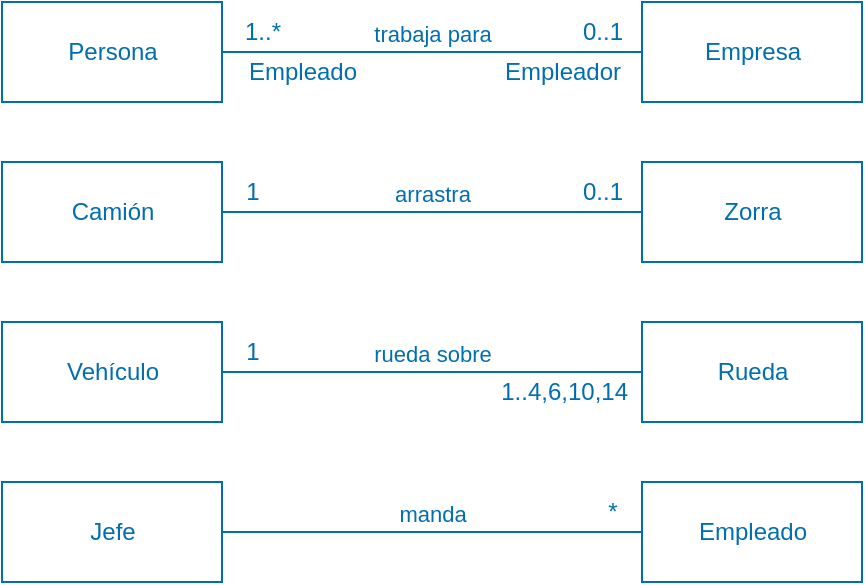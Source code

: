 <mxfile>
    <diagram id="ZF6Owt_XMiTOg9m9DH3z" name="Page-1">
        <mxGraphModel dx="640" dy="540" grid="1" gridSize="10" guides="1" tooltips="1" connect="1" arrows="1" fold="1" page="1" pageScale="1" pageWidth="850" pageHeight="1100" math="0" shadow="0">
            <root>
                <mxCell id="0"/>
                <mxCell id="1" parent="0"/>
                <mxCell id="2" value="Persona" style="html=1;fillColor=none;strokeColor=#006EAF;fontColor=#006EAF;" parent="1" vertex="1">
                    <mxGeometry x="40" y="40" width="110" height="50" as="geometry"/>
                </mxCell>
                <mxCell id="3" value="Empresa" style="html=1;fillColor=none;strokeColor=#006EAF;fontColor=#006EAF;" parent="1" vertex="1">
                    <mxGeometry x="360" y="40" width="110" height="50" as="geometry"/>
                </mxCell>
                <mxCell id="4" value="trabaja para" style="endArrow=none;startArrow=none;endFill=0;startFill=0;endSize=8;html=1;verticalAlign=bottom;labelBackgroundColor=none;strokeWidth=1;fillColor=#1ba1e2;strokeColor=#006EAF;fontColor=#006EAF;" parent="1" source="2" target="3" edge="1">
                    <mxGeometry width="160" relative="1" as="geometry">
                        <mxPoint x="100" y="160" as="sourcePoint"/>
                        <mxPoint x="260" y="160" as="targetPoint"/>
                    </mxGeometry>
                </mxCell>
                <mxCell id="5" value="Camión" style="html=1;fillColor=none;strokeColor=#006EAF;fontColor=#006EAF;" parent="1" vertex="1">
                    <mxGeometry x="40" y="120" width="110" height="50" as="geometry"/>
                </mxCell>
                <mxCell id="6" value="Zorra" style="html=1;fillColor=none;strokeColor=#006EAF;fontColor=#006EAF;" parent="1" vertex="1">
                    <mxGeometry x="360" y="120" width="110" height="50" as="geometry"/>
                </mxCell>
                <mxCell id="7" value="arrastra" style="endArrow=none;startArrow=none;endFill=0;startFill=0;endSize=8;html=1;verticalAlign=bottom;labelBackgroundColor=none;strokeWidth=1;fillColor=#1ba1e2;strokeColor=#006EAF;fontColor=#006EAF;" parent="1" source="5" target="6" edge="1">
                    <mxGeometry width="160" relative="1" as="geometry">
                        <mxPoint x="100" y="240" as="sourcePoint"/>
                        <mxPoint x="260" y="240" as="targetPoint"/>
                    </mxGeometry>
                </mxCell>
                <mxCell id="8" value="1..*" style="text;html=1;align=center;verticalAlign=middle;resizable=0;points=[];autosize=1;strokeColor=none;fillColor=none;fontColor=#006EAF;" parent="1" vertex="1">
                    <mxGeometry x="150" y="40" width="40" height="30" as="geometry"/>
                </mxCell>
                <mxCell id="9" value="0..1" style="text;html=1;align=center;verticalAlign=middle;resizable=0;points=[];autosize=1;strokeColor=none;fillColor=none;fontColor=#006EAF;" parent="1" vertex="1">
                    <mxGeometry x="320" y="40" width="40" height="30" as="geometry"/>
                </mxCell>
                <mxCell id="11" value="Empleado" style="text;html=1;align=center;verticalAlign=middle;resizable=0;points=[];autosize=1;strokeColor=none;fillColor=none;fontColor=#006EAF;" parent="1" vertex="1">
                    <mxGeometry x="150" y="60" width="80" height="30" as="geometry"/>
                </mxCell>
                <mxCell id="12" value="Empleador" style="text;html=1;align=center;verticalAlign=middle;resizable=0;points=[];autosize=1;strokeColor=none;fillColor=none;fontColor=#006EAF;" parent="1" vertex="1">
                    <mxGeometry x="280" y="60" width="80" height="30" as="geometry"/>
                </mxCell>
                <mxCell id="13" value="1" style="text;html=1;align=center;verticalAlign=middle;resizable=0;points=[];autosize=1;strokeColor=none;fillColor=none;fontColor=#006EAF;" parent="1" vertex="1">
                    <mxGeometry x="150" y="120" width="30" height="30" as="geometry"/>
                </mxCell>
                <mxCell id="14" value="0..1" style="text;html=1;align=center;verticalAlign=middle;resizable=0;points=[];autosize=1;strokeColor=none;fillColor=none;fontColor=#006EAF;" parent="1" vertex="1">
                    <mxGeometry x="320" y="120" width="40" height="30" as="geometry"/>
                </mxCell>
                <mxCell id="15" value="Vehículo" style="html=1;fillColor=none;strokeColor=#006EAF;fontColor=#006EAF;" parent="1" vertex="1">
                    <mxGeometry x="40" y="200" width="110" height="50" as="geometry"/>
                </mxCell>
                <mxCell id="16" value="Rueda" style="html=1;fillColor=none;strokeColor=#006EAF;fontColor=#006EAF;" parent="1" vertex="1">
                    <mxGeometry x="360" y="200" width="110" height="50" as="geometry"/>
                </mxCell>
                <mxCell id="17" value="rueda sobre" style="endArrow=none;startArrow=none;endFill=0;startFill=0;endSize=8;html=1;verticalAlign=bottom;labelBackgroundColor=none;strokeWidth=1;fillColor=#1ba1e2;strokeColor=#006EAF;fontColor=#006EAF;" parent="1" source="15" target="16" edge="1">
                    <mxGeometry width="160" relative="1" as="geometry">
                        <mxPoint x="100" y="320" as="sourcePoint"/>
                        <mxPoint x="260" y="320" as="targetPoint"/>
                    </mxGeometry>
                </mxCell>
                <mxCell id="18" value="1" style="text;html=1;align=center;verticalAlign=middle;resizable=0;points=[];autosize=1;strokeColor=none;fillColor=none;fontColor=#006EAF;" parent="1" vertex="1">
                    <mxGeometry x="150" y="200" width="30" height="30" as="geometry"/>
                </mxCell>
                <mxCell id="19" value="1..4,6,10,14" style="text;html=1;align=right;verticalAlign=middle;resizable=0;points=[];autosize=1;strokeColor=none;fillColor=none;fontColor=#006EAF;" parent="1" vertex="1">
                    <mxGeometry x="264" y="220" width="90" height="30" as="geometry"/>
                </mxCell>
                <mxCell id="20" value="Jefe" style="html=1;fillColor=none;strokeColor=#006EAF;fontColor=#006EAF;" parent="1" vertex="1">
                    <mxGeometry x="40" y="280" width="110" height="50" as="geometry"/>
                </mxCell>
                <mxCell id="21" value="Empleado" style="html=1;fillColor=none;strokeColor=#006EAF;fontColor=#006EAF;" parent="1" vertex="1">
                    <mxGeometry x="360" y="280" width="110" height="50" as="geometry"/>
                </mxCell>
                <mxCell id="22" value="manda" style="endArrow=none;startArrow=none;endFill=0;startFill=0;endSize=8;html=1;verticalAlign=bottom;labelBackgroundColor=none;strokeWidth=1;fillColor=#1ba1e2;strokeColor=#006EAF;fontColor=#006EAF;" parent="1" source="20" target="21" edge="1">
                    <mxGeometry width="160" relative="1" as="geometry">
                        <mxPoint x="100" y="400" as="sourcePoint"/>
                        <mxPoint x="260" y="400" as="targetPoint"/>
                    </mxGeometry>
                </mxCell>
                <mxCell id="23" value="*" style="text;html=1;align=center;verticalAlign=middle;resizable=0;points=[];autosize=1;strokeColor=none;fillColor=none;fontColor=#006EAF;" parent="1" vertex="1">
                    <mxGeometry x="330" y="280" width="30" height="30" as="geometry"/>
                </mxCell>
            </root>
        </mxGraphModel>
    </diagram>
</mxfile>